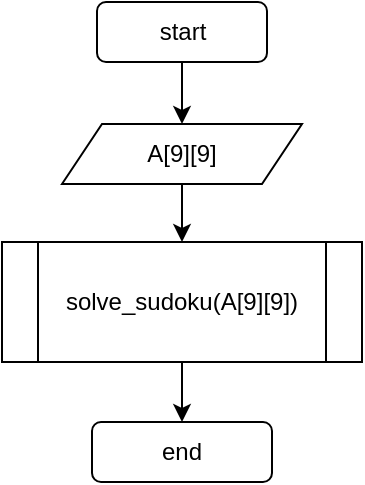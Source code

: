 <mxfile compressed="false" version="14.2.9" type="device" pages="4">
  <diagram id="xPTTwJY-9kgdS2KoSDHA" name="Page-2">
    <mxGraphModel dx="1278" dy="540" grid="1" gridSize="10" guides="1" tooltips="1" connect="1" arrows="1" fold="1" page="1" pageScale="1" pageWidth="850" pageHeight="1100" math="0" shadow="0">
      <root>
        <mxCell id="mtWBOeLEVj0iAqCAxQeC-0" />
        <mxCell id="mtWBOeLEVj0iAqCAxQeC-1" parent="mtWBOeLEVj0iAqCAxQeC-0" />
        <mxCell id="cTsdZOpJIquQecpwfRZQ-3" style="edgeStyle=orthogonalEdgeStyle;rounded=0;orthogonalLoop=1;jettySize=auto;html=1;exitX=0.5;exitY=1;exitDx=0;exitDy=0;entryX=0.5;entryY=0;entryDx=0;entryDy=0;" parent="mtWBOeLEVj0iAqCAxQeC-1" source="cTsdZOpJIquQecpwfRZQ-0" target="cTsdZOpJIquQecpwfRZQ-1" edge="1">
          <mxGeometry relative="1" as="geometry" />
        </mxCell>
        <mxCell id="cTsdZOpJIquQecpwfRZQ-0" value="A[9][9]" style="shape=parallelogram;perimeter=parallelogramPerimeter;whiteSpace=wrap;html=1;fixedSize=1;" parent="mtWBOeLEVj0iAqCAxQeC-1" vertex="1">
          <mxGeometry x="70" y="111" width="120" height="30" as="geometry" />
        </mxCell>
        <mxCell id="uV8x5kSc8ASFRHZWUySR-2" style="edgeStyle=orthogonalEdgeStyle;rounded=0;orthogonalLoop=1;jettySize=auto;html=1;entryX=0.5;entryY=0;entryDx=0;entryDy=0;" edge="1" parent="mtWBOeLEVj0iAqCAxQeC-1" source="cTsdZOpJIquQecpwfRZQ-1" target="HiLUSybfmwto4ce4Hpbg-0">
          <mxGeometry relative="1" as="geometry" />
        </mxCell>
        <mxCell id="cTsdZOpJIquQecpwfRZQ-1" value="solve_sudoku(A[9][9])" style="shape=process;whiteSpace=wrap;html=1;backgroundOutline=1;" parent="mtWBOeLEVj0iAqCAxQeC-1" vertex="1">
          <mxGeometry x="40" y="170" width="180" height="60" as="geometry" />
        </mxCell>
        <mxCell id="HiLUSybfmwto4ce4Hpbg-0" value="end" style="rounded=1;whiteSpace=wrap;html=1;" vertex="1" parent="mtWBOeLEVj0iAqCAxQeC-1">
          <mxGeometry x="85" y="260" width="90" height="30" as="geometry" />
        </mxCell>
        <mxCell id="uV8x5kSc8ASFRHZWUySR-1" style="edgeStyle=orthogonalEdgeStyle;rounded=0;orthogonalLoop=1;jettySize=auto;html=1;entryX=0.5;entryY=0;entryDx=0;entryDy=0;" edge="1" parent="mtWBOeLEVj0iAqCAxQeC-1" source="uV8x5kSc8ASFRHZWUySR-0" target="cTsdZOpJIquQecpwfRZQ-0">
          <mxGeometry relative="1" as="geometry" />
        </mxCell>
        <mxCell id="uV8x5kSc8ASFRHZWUySR-0" value="start" style="rounded=1;whiteSpace=wrap;html=1;" vertex="1" parent="mtWBOeLEVj0iAqCAxQeC-1">
          <mxGeometry x="87.5" y="50" width="85" height="30" as="geometry" />
        </mxCell>
      </root>
    </mxGraphModel>
  </diagram>
  <diagram id="C5RBs43oDa-KdzZeNtuy" name="find_empty">
    <mxGraphModel dx="1065" dy="450" grid="1" gridSize="10" guides="1" tooltips="1" connect="1" arrows="1" fold="1" page="1" pageScale="1" pageWidth="827" pageHeight="1169" math="0" shadow="0">
      <root>
        <mxCell id="WIyWlLk6GJQsqaUBKTNV-0" />
        <mxCell id="WIyWlLk6GJQsqaUBKTNV-1" parent="WIyWlLk6GJQsqaUBKTNV-0" />
        <mxCell id="PkuuQ_kqzpsPIKTb1VUj-19" style="edgeStyle=orthogonalEdgeStyle;rounded=0;orthogonalLoop=1;jettySize=auto;html=1;entryX=0.5;entryY=0;entryDx=0;entryDy=0;" parent="WIyWlLk6GJQsqaUBKTNV-1" target="PkuuQ_kqzpsPIKTb1VUj-1" edge="1">
          <mxGeometry relative="1" as="geometry">
            <mxPoint x="230" y="130" as="sourcePoint" />
          </mxGeometry>
        </mxCell>
        <mxCell id="PkuuQ_kqzpsPIKTb1VUj-11" style="edgeStyle=orthogonalEdgeStyle;rounded=0;orthogonalLoop=1;jettySize=auto;html=1;exitX=0.5;exitY=1;exitDx=0;exitDy=0;entryX=0.5;entryY=0;entryDx=0;entryDy=0;" parent="WIyWlLk6GJQsqaUBKTNV-1" source="PkuuQ_kqzpsPIKTb1VUj-1" target="PkuuQ_kqzpsPIKTb1VUj-2" edge="1">
          <mxGeometry relative="1" as="geometry" />
        </mxCell>
        <mxCell id="PkuuQ_kqzpsPIKTb1VUj-1" value="&amp;nbsp;r = 0" style="rounded=0;whiteSpace=wrap;html=1;" parent="WIyWlLk6GJQsqaUBKTNV-1" vertex="1">
          <mxGeometry x="210" y="180" width="40" height="30" as="geometry" />
        </mxCell>
        <mxCell id="Q5cPI0dKRrYSrJ7UKJlP-1" style="edgeStyle=orthogonalEdgeStyle;rounded=0;orthogonalLoop=1;jettySize=auto;html=1;entryX=0.5;entryY=0;entryDx=0;entryDy=0;" edge="1" parent="WIyWlLk6GJQsqaUBKTNV-1" source="PkuuQ_kqzpsPIKTb1VUj-2" target="Q5cPI0dKRrYSrJ7UKJlP-0">
          <mxGeometry relative="1" as="geometry" />
        </mxCell>
        <mxCell id="Q5cPI0dKRrYSrJ7UKJlP-6" style="edgeStyle=orthogonalEdgeStyle;rounded=0;orthogonalLoop=1;jettySize=auto;html=1;entryX=0;entryY=0.5;entryDx=0;entryDy=0;" edge="1" parent="WIyWlLk6GJQsqaUBKTNV-1" source="PkuuQ_kqzpsPIKTb1VUj-2" target="Q5cPI0dKRrYSrJ7UKJlP-5">
          <mxGeometry relative="1" as="geometry" />
        </mxCell>
        <mxCell id="PkuuQ_kqzpsPIKTb1VUj-2" value="r &amp;lt; 9" style="rhombus;whiteSpace=wrap;html=1;" parent="WIyWlLk6GJQsqaUBKTNV-1" vertex="1">
          <mxGeometry x="180" y="240" width="100" height="40" as="geometry" />
        </mxCell>
        <mxCell id="PkuuQ_kqzpsPIKTb1VUj-6" style="edgeStyle=orthogonalEdgeStyle;rounded=0;orthogonalLoop=1;jettySize=auto;html=1;exitX=0.5;exitY=1;exitDx=0;exitDy=0;entryX=0.5;entryY=0;entryDx=0;entryDy=0;" parent="WIyWlLk6GJQsqaUBKTNV-1" source="PkuuQ_kqzpsPIKTb1VUj-3" target="PkuuQ_kqzpsPIKTb1VUj-4" edge="1">
          <mxGeometry relative="1" as="geometry" />
        </mxCell>
        <mxCell id="PkuuQ_kqzpsPIKTb1VUj-17" style="edgeStyle=orthogonalEdgeStyle;rounded=0;orthogonalLoop=1;jettySize=auto;html=1;exitX=0;exitY=0.5;exitDx=0;exitDy=0;entryX=0.5;entryY=1;entryDx=0;entryDy=0;" parent="WIyWlLk6GJQsqaUBKTNV-1" source="PkuuQ_kqzpsPIKTb1VUj-3" target="PkuuQ_kqzpsPIKTb1VUj-8" edge="1">
          <mxGeometry relative="1" as="geometry" />
        </mxCell>
        <mxCell id="PkuuQ_kqzpsPIKTb1VUj-3" value="c &amp;lt; 9" style="rhombus;whiteSpace=wrap;html=1;" parent="WIyWlLk6GJQsqaUBKTNV-1" vertex="1">
          <mxGeometry x="180" y="365" width="100" height="40" as="geometry" />
        </mxCell>
        <mxCell id="PkuuQ_kqzpsPIKTb1VUj-14" style="edgeStyle=orthogonalEdgeStyle;rounded=0;orthogonalLoop=1;jettySize=auto;html=1;exitX=0.5;exitY=1;exitDx=0;exitDy=0;entryX=0.5;entryY=0;entryDx=0;entryDy=0;" parent="WIyWlLk6GJQsqaUBKTNV-1" source="PkuuQ_kqzpsPIKTb1VUj-4" target="PkuuQ_kqzpsPIKTb1VUj-30" edge="1">
          <mxGeometry relative="1" as="geometry">
            <mxPoint x="230" y="480" as="targetPoint" />
          </mxGeometry>
        </mxCell>
        <mxCell id="PkuuQ_kqzpsPIKTb1VUj-21" style="edgeStyle=orthogonalEdgeStyle;rounded=0;orthogonalLoop=1;jettySize=auto;html=1;exitX=1;exitY=0.5;exitDx=0;exitDy=0;" parent="WIyWlLk6GJQsqaUBKTNV-1" source="PkuuQ_kqzpsPIKTb1VUj-4" target="PkuuQ_kqzpsPIKTb1VUj-7" edge="1">
          <mxGeometry relative="1" as="geometry" />
        </mxCell>
        <mxCell id="PkuuQ_kqzpsPIKTb1VUj-4" value="puzzle[r][c] == 0" style="rhombus;whiteSpace=wrap;html=1;" parent="WIyWlLk6GJQsqaUBKTNV-1" vertex="1">
          <mxGeometry x="170" y="430" width="120" height="60" as="geometry" />
        </mxCell>
        <mxCell id="Q5cPI0dKRrYSrJ7UKJlP-4" style="edgeStyle=orthogonalEdgeStyle;rounded=0;orthogonalLoop=1;jettySize=auto;html=1;" edge="1" parent="WIyWlLk6GJQsqaUBKTNV-1" source="PkuuQ_kqzpsPIKTb1VUj-7">
          <mxGeometry relative="1" as="geometry">
            <mxPoint x="230" y="350" as="targetPoint" />
            <Array as="points">
              <mxPoint x="330" y="350" />
            </Array>
          </mxGeometry>
        </mxCell>
        <mxCell id="PkuuQ_kqzpsPIKTb1VUj-7" value="c += 1" style="rounded=0;whiteSpace=wrap;html=1;" parent="WIyWlLk6GJQsqaUBKTNV-1" vertex="1">
          <mxGeometry x="300" y="370" width="60" height="30" as="geometry" />
        </mxCell>
        <mxCell id="PkuuQ_kqzpsPIKTb1VUj-18" style="edgeStyle=orthogonalEdgeStyle;rounded=0;orthogonalLoop=1;jettySize=auto;html=1;exitX=0.5;exitY=0;exitDx=0;exitDy=0;" parent="WIyWlLk6GJQsqaUBKTNV-1" source="PkuuQ_kqzpsPIKTb1VUj-8" edge="1">
          <mxGeometry relative="1" as="geometry">
            <mxPoint x="225" y="220" as="targetPoint" />
            <Array as="points">
              <mxPoint x="143" y="220" />
            </Array>
          </mxGeometry>
        </mxCell>
        <mxCell id="PkuuQ_kqzpsPIKTb1VUj-8" value="r += 1" style="rounded=0;whiteSpace=wrap;html=1;" parent="WIyWlLk6GJQsqaUBKTNV-1" vertex="1">
          <mxGeometry x="115" y="265" width="55" height="30" as="geometry" />
        </mxCell>
        <mxCell id="PkuuQ_kqzpsPIKTb1VUj-24" value="False" style="text;html=1;strokeColor=none;fillColor=none;align=center;verticalAlign=middle;whiteSpace=wrap;rounded=0;" parent="WIyWlLk6GJQsqaUBKTNV-1" vertex="1">
          <mxGeometry x="285" y="400" width="40" height="20" as="geometry" />
        </mxCell>
        <mxCell id="PkuuQ_kqzpsPIKTb1VUj-25" value="True" style="text;html=1;strokeColor=none;fillColor=none;align=center;verticalAlign=middle;whiteSpace=wrap;rounded=0;" parent="WIyWlLk6GJQsqaUBKTNV-1" vertex="1">
          <mxGeometry x="185" y="400" width="40" height="30" as="geometry" />
        </mxCell>
        <mxCell id="PkuuQ_kqzpsPIKTb1VUj-26" value="True" style="text;html=1;strokeColor=none;fillColor=none;align=center;verticalAlign=middle;whiteSpace=wrap;rounded=0;" parent="WIyWlLk6GJQsqaUBKTNV-1" vertex="1">
          <mxGeometry x="225" y="274" width="40" height="30" as="geometry" />
        </mxCell>
        <mxCell id="PkuuQ_kqzpsPIKTb1VUj-27" value="True" style="text;html=1;strokeColor=none;fillColor=none;align=center;verticalAlign=middle;whiteSpace=wrap;rounded=0;" parent="WIyWlLk6GJQsqaUBKTNV-1" vertex="1">
          <mxGeometry x="180" y="480" width="40" height="30" as="geometry" />
        </mxCell>
        <mxCell id="PkuuQ_kqzpsPIKTb1VUj-28" value="False" style="text;html=1;strokeColor=none;fillColor=none;align=center;verticalAlign=middle;whiteSpace=wrap;rounded=0;" parent="WIyWlLk6GJQsqaUBKTNV-1" vertex="1">
          <mxGeometry x="145" y="310" width="40" height="30" as="geometry" />
        </mxCell>
        <mxCell id="PkuuQ_kqzpsPIKTb1VUj-30" value="return r, c" style="rounded=1;whiteSpace=wrap;html=1;" parent="WIyWlLk6GJQsqaUBKTNV-1" vertex="1">
          <mxGeometry x="175" y="520" width="110" height="30" as="geometry" />
        </mxCell>
        <mxCell id="PkuuQ_kqzpsPIKTb1VUj-33" value="False" style="text;html=1;strokeColor=none;fillColor=none;align=center;verticalAlign=middle;whiteSpace=wrap;rounded=0;" parent="WIyWlLk6GJQsqaUBKTNV-1" vertex="1">
          <mxGeometry x="280" y="230" width="40" height="20" as="geometry" />
        </mxCell>
        <mxCell id="ZlqnnQYWPOmZchDFJd4P-0" value="find_empty(puzzle)" style="rounded=1;whiteSpace=wrap;html=1;" vertex="1" parent="WIyWlLk6GJQsqaUBKTNV-1">
          <mxGeometry x="170" y="130" width="120" height="30" as="geometry" />
        </mxCell>
        <mxCell id="Q5cPI0dKRrYSrJ7UKJlP-2" style="edgeStyle=orthogonalEdgeStyle;rounded=0;orthogonalLoop=1;jettySize=auto;html=1;entryX=0.5;entryY=0;entryDx=0;entryDy=0;" edge="1" parent="WIyWlLk6GJQsqaUBKTNV-1" source="Q5cPI0dKRrYSrJ7UKJlP-0" target="PkuuQ_kqzpsPIKTb1VUj-3">
          <mxGeometry relative="1" as="geometry" />
        </mxCell>
        <mxCell id="Q5cPI0dKRrYSrJ7UKJlP-0" value="&amp;nbsp;c = 0" style="rounded=0;whiteSpace=wrap;html=1;" vertex="1" parent="WIyWlLk6GJQsqaUBKTNV-1">
          <mxGeometry x="210" y="304" width="40" height="30" as="geometry" />
        </mxCell>
        <mxCell id="Q5cPI0dKRrYSrJ7UKJlP-7" style="edgeStyle=orthogonalEdgeStyle;rounded=0;orthogonalLoop=1;jettySize=auto;html=1;entryX=1;entryY=0.5;entryDx=0;entryDy=0;" edge="1" parent="WIyWlLk6GJQsqaUBKTNV-1" source="Q5cPI0dKRrYSrJ7UKJlP-5" target="PkuuQ_kqzpsPIKTb1VUj-30">
          <mxGeometry relative="1" as="geometry">
            <Array as="points">
              <mxPoint x="380" y="535" />
            </Array>
          </mxGeometry>
        </mxCell>
        <mxCell id="Q5cPI0dKRrYSrJ7UKJlP-5" value="r = None&lt;br&gt;&amp;nbsp;c = None" style="rounded=0;whiteSpace=wrap;html=1;" vertex="1" parent="WIyWlLk6GJQsqaUBKTNV-1">
          <mxGeometry x="354" y="240" width="60" height="40" as="geometry" />
        </mxCell>
      </root>
    </mxGraphModel>
  </diagram>
  <diagram id="Gz4IY5wPiz7JjckrLoTn" name="is_valid">
    <mxGraphModel dx="1278" dy="540" grid="1" gridSize="10" guides="1" tooltips="1" connect="1" arrows="1" fold="1" page="1" pageScale="1" pageWidth="850" pageHeight="1100" math="0" shadow="0">
      <root>
        <mxCell id="qzIuOvZ-8KMCtrFPUV70-0" />
        <mxCell id="qzIuOvZ-8KMCtrFPUV70-1" parent="qzIuOvZ-8KMCtrFPUV70-0" />
        <mxCell id="0aFsL2Dd2XirSNBW9ziv-0" style="edgeStyle=orthogonalEdgeStyle;rounded=0;orthogonalLoop=1;jettySize=auto;html=1;exitX=0.5;exitY=1;exitDx=0;exitDy=0;entryX=0.5;entryY=0;entryDx=0;entryDy=0;" edge="1" parent="qzIuOvZ-8KMCtrFPUV70-1" target="qzIuOvZ-8KMCtrFPUV70-3">
          <mxGeometry relative="1" as="geometry">
            <mxPoint x="261" y="160" as="sourcePoint" />
          </mxGeometry>
        </mxCell>
        <mxCell id="qzIuOvZ-8KMCtrFPUV70-5" style="edgeStyle=orthogonalEdgeStyle;rounded=0;orthogonalLoop=1;jettySize=auto;html=1;" edge="1" parent="qzIuOvZ-8KMCtrFPUV70-1" source="qzIuOvZ-8KMCtrFPUV70-3">
          <mxGeometry relative="1" as="geometry">
            <mxPoint x="261" y="260" as="targetPoint" />
          </mxGeometry>
        </mxCell>
        <mxCell id="qzIuOvZ-8KMCtrFPUV70-3" value="row_val = puzzle[row][:]" style="rounded=0;whiteSpace=wrap;html=1;" vertex="1" parent="qzIuOvZ-8KMCtrFPUV70-1">
          <mxGeometry x="186" y="190" width="150" height="40" as="geometry" />
        </mxCell>
        <mxCell id="qzIuOvZ-8KMCtrFPUV70-7" style="edgeStyle=orthogonalEdgeStyle;rounded=0;orthogonalLoop=1;jettySize=auto;html=1;exitX=0.5;exitY=1;exitDx=0;exitDy=0;entryX=0.5;entryY=0;entryDx=0;entryDy=0;" edge="1" parent="qzIuOvZ-8KMCtrFPUV70-1" source="qzIuOvZ-8KMCtrFPUV70-4" target="qzIuOvZ-8KMCtrFPUV70-6">
          <mxGeometry relative="1" as="geometry" />
        </mxCell>
        <mxCell id="0aFsL2Dd2XirSNBW9ziv-46" style="edgeStyle=orthogonalEdgeStyle;rounded=0;orthogonalLoop=1;jettySize=auto;html=1;entryX=0;entryY=0.5;entryDx=0;entryDy=0;" edge="1" parent="qzIuOvZ-8KMCtrFPUV70-1" source="qzIuOvZ-8KMCtrFPUV70-4">
          <mxGeometry relative="1" as="geometry">
            <mxPoint x="211" y="535" as="targetPoint" />
            <Array as="points">
              <mxPoint x="151" y="290" />
              <mxPoint x="151" y="535" />
            </Array>
          </mxGeometry>
        </mxCell>
        <mxCell id="qzIuOvZ-8KMCtrFPUV70-4" value="guess is in row_val" style="rhombus;whiteSpace=wrap;html=1;" vertex="1" parent="qzIuOvZ-8KMCtrFPUV70-1">
          <mxGeometry x="196" y="260" width="130" height="60" as="geometry" />
        </mxCell>
        <mxCell id="qzIuOvZ-8KMCtrFPUV70-9" style="edgeStyle=orthogonalEdgeStyle;rounded=0;orthogonalLoop=1;jettySize=auto;html=1;exitX=0.5;exitY=1;exitDx=0;exitDy=0;entryX=0.5;entryY=0;entryDx=0;entryDy=0;" edge="1" parent="qzIuOvZ-8KMCtrFPUV70-1" source="qzIuOvZ-8KMCtrFPUV70-6" target="qzIuOvZ-8KMCtrFPUV70-8">
          <mxGeometry relative="1" as="geometry" />
        </mxCell>
        <mxCell id="qzIuOvZ-8KMCtrFPUV70-6" value="col_val = puzzle[:][col]" style="rounded=0;whiteSpace=wrap;html=1;" vertex="1" parent="qzIuOvZ-8KMCtrFPUV70-1">
          <mxGeometry x="186" y="350" width="150" height="40" as="geometry" />
        </mxCell>
        <mxCell id="0aFsL2Dd2XirSNBW9ziv-43" style="edgeStyle=orthogonalEdgeStyle;rounded=0;orthogonalLoop=1;jettySize=auto;html=1;exitX=1;exitY=0.5;exitDx=0;exitDy=0;" edge="1" parent="qzIuOvZ-8KMCtrFPUV70-1" source="qzIuOvZ-8KMCtrFPUV70-8" target="0aFsL2Dd2XirSNBW9ziv-7">
          <mxGeometry relative="1" as="geometry" />
        </mxCell>
        <mxCell id="0aFsL2Dd2XirSNBW9ziv-45" style="edgeStyle=orthogonalEdgeStyle;rounded=0;orthogonalLoop=1;jettySize=auto;html=1;entryX=0.5;entryY=0;entryDx=0;entryDy=0;" edge="1" parent="qzIuOvZ-8KMCtrFPUV70-1" source="qzIuOvZ-8KMCtrFPUV70-8">
          <mxGeometry relative="1" as="geometry">
            <mxPoint x="261" y="520" as="targetPoint" />
          </mxGeometry>
        </mxCell>
        <mxCell id="qzIuOvZ-8KMCtrFPUV70-8" value="guess is in col_val" style="rhombus;whiteSpace=wrap;html=1;" vertex="1" parent="qzIuOvZ-8KMCtrFPUV70-1">
          <mxGeometry x="191" y="420" width="140" height="60" as="geometry" />
        </mxCell>
        <mxCell id="0aFsL2Dd2XirSNBW9ziv-42" style="edgeStyle=orthogonalEdgeStyle;rounded=0;orthogonalLoop=1;jettySize=auto;html=1;entryX=0.5;entryY=0;entryDx=0;entryDy=0;" edge="1" parent="qzIuOvZ-8KMCtrFPUV70-1" source="qzIuOvZ-8KMCtrFPUV70-10" target="0aFsL2Dd2XirSNBW9ziv-13">
          <mxGeometry relative="1" as="geometry" />
        </mxCell>
        <mxCell id="qzIuOvZ-8KMCtrFPUV70-10" value="i = (row//3)*3" style="rounded=0;whiteSpace=wrap;html=1;" vertex="1" parent="qzIuOvZ-8KMCtrFPUV70-1">
          <mxGeometry x="640" y="170" width="80" height="30" as="geometry" />
        </mxCell>
        <mxCell id="0aFsL2Dd2XirSNBW9ziv-7" value="1" style="ellipse;whiteSpace=wrap;html=1;aspect=fixed;" vertex="1" parent="qzIuOvZ-8KMCtrFPUV70-1">
          <mxGeometry x="381" y="435" width="30" height="30" as="geometry" />
        </mxCell>
        <mxCell id="0aFsL2Dd2XirSNBW9ziv-40" value="" style="edgeStyle=orthogonalEdgeStyle;rounded=0;orthogonalLoop=1;jettySize=auto;html=1;" edge="1" parent="qzIuOvZ-8KMCtrFPUV70-1" source="0aFsL2Dd2XirSNBW9ziv-10" target="qzIuOvZ-8KMCtrFPUV70-10">
          <mxGeometry relative="1" as="geometry" />
        </mxCell>
        <mxCell id="0aFsL2Dd2XirSNBW9ziv-10" value="1" style="ellipse;whiteSpace=wrap;html=1;aspect=fixed;" vertex="1" parent="qzIuOvZ-8KMCtrFPUV70-1">
          <mxGeometry x="665" y="120" width="30" height="30" as="geometry" />
        </mxCell>
        <mxCell id="jl0MTfO3TpjVsvyq08DH-3" style="edgeStyle=orthogonalEdgeStyle;rounded=0;orthogonalLoop=1;jettySize=auto;html=1;entryX=1;entryY=0.5;entryDx=0;entryDy=0;" edge="1" parent="qzIuOvZ-8KMCtrFPUV70-1" source="0aFsL2Dd2XirSNBW9ziv-13" target="0aFsL2Dd2XirSNBW9ziv-57">
          <mxGeometry relative="1" as="geometry" />
        </mxCell>
        <mxCell id="jl0MTfO3TpjVsvyq08DH-5" style="edgeStyle=orthogonalEdgeStyle;rounded=0;orthogonalLoop=1;jettySize=auto;html=1;entryX=0.5;entryY=0;entryDx=0;entryDy=0;" edge="1" parent="qzIuOvZ-8KMCtrFPUV70-1" source="0aFsL2Dd2XirSNBW9ziv-13" target="jl0MTfO3TpjVsvyq08DH-4">
          <mxGeometry relative="1" as="geometry" />
        </mxCell>
        <mxCell id="0aFsL2Dd2XirSNBW9ziv-13" value="i &amp;lt; 3" style="rhombus;whiteSpace=wrap;html=1;" vertex="1" parent="qzIuOvZ-8KMCtrFPUV70-1">
          <mxGeometry x="640" y="240" width="80" height="40" as="geometry" />
        </mxCell>
        <mxCell id="0aFsL2Dd2XirSNBW9ziv-17" style="edgeStyle=orthogonalEdgeStyle;rounded=0;orthogonalLoop=1;jettySize=auto;html=1;entryX=0.5;entryY=0;entryDx=0;entryDy=0;" edge="1" parent="qzIuOvZ-8KMCtrFPUV70-1" source="0aFsL2Dd2XirSNBW9ziv-14" target="0aFsL2Dd2XirSNBW9ziv-15">
          <mxGeometry relative="1" as="geometry" />
        </mxCell>
        <mxCell id="0aFsL2Dd2XirSNBW9ziv-25" style="edgeStyle=orthogonalEdgeStyle;rounded=0;orthogonalLoop=1;jettySize=auto;html=1;exitX=1;exitY=0.5;exitDx=0;exitDy=0;entryX=0.5;entryY=1;entryDx=0;entryDy=0;" edge="1" parent="qzIuOvZ-8KMCtrFPUV70-1" source="0aFsL2Dd2XirSNBW9ziv-14" target="0aFsL2Dd2XirSNBW9ziv-24">
          <mxGeometry relative="1" as="geometry" />
        </mxCell>
        <mxCell id="0aFsL2Dd2XirSNBW9ziv-14" value="j &amp;lt; 3" style="rhombus;whiteSpace=wrap;html=1;" vertex="1" parent="qzIuOvZ-8KMCtrFPUV70-1">
          <mxGeometry x="640" y="380" width="80" height="40" as="geometry" />
        </mxCell>
        <mxCell id="0aFsL2Dd2XirSNBW9ziv-22" style="edgeStyle=orthogonalEdgeStyle;rounded=0;orthogonalLoop=1;jettySize=auto;html=1;exitX=0;exitY=0.5;exitDx=0;exitDy=0;entryX=0.5;entryY=1;entryDx=0;entryDy=0;" edge="1" parent="qzIuOvZ-8KMCtrFPUV70-1" source="0aFsL2Dd2XirSNBW9ziv-15" target="0aFsL2Dd2XirSNBW9ziv-21">
          <mxGeometry relative="1" as="geometry" />
        </mxCell>
        <mxCell id="0aFsL2Dd2XirSNBW9ziv-50" style="edgeStyle=orthogonalEdgeStyle;rounded=0;orthogonalLoop=1;jettySize=auto;html=1;entryX=0.5;entryY=0;entryDx=0;entryDy=0;" edge="1" parent="qzIuOvZ-8KMCtrFPUV70-1" source="0aFsL2Dd2XirSNBW9ziv-15" target="0aFsL2Dd2XirSNBW9ziv-32">
          <mxGeometry relative="1" as="geometry" />
        </mxCell>
        <mxCell id="0aFsL2Dd2XirSNBW9ziv-15" value="guess ==&amp;nbsp;&lt;br&gt;puzzle[i][j]" style="rhombus;whiteSpace=wrap;html=1;" vertex="1" parent="qzIuOvZ-8KMCtrFPUV70-1">
          <mxGeometry x="615" y="455" width="130" height="65" as="geometry" />
        </mxCell>
        <mxCell id="0aFsL2Dd2XirSNBW9ziv-23" style="edgeStyle=orthogonalEdgeStyle;rounded=0;orthogonalLoop=1;jettySize=auto;html=1;exitX=0.5;exitY=0;exitDx=0;exitDy=0;" edge="1" parent="qzIuOvZ-8KMCtrFPUV70-1" source="0aFsL2Dd2XirSNBW9ziv-21">
          <mxGeometry relative="1" as="geometry">
            <mxPoint x="681" y="360" as="targetPoint" />
            <Array as="points">
              <mxPoint x="579" y="360" />
              <mxPoint x="681" y="360" />
            </Array>
          </mxGeometry>
        </mxCell>
        <mxCell id="0aFsL2Dd2XirSNBW9ziv-21" value="j += 1" style="rounded=0;whiteSpace=wrap;html=1;" vertex="1" parent="qzIuOvZ-8KMCtrFPUV70-1">
          <mxGeometry x="556" y="380" width="45" height="30" as="geometry" />
        </mxCell>
        <mxCell id="0aFsL2Dd2XirSNBW9ziv-27" style="edgeStyle=orthogonalEdgeStyle;rounded=0;orthogonalLoop=1;jettySize=auto;html=1;" edge="1" parent="qzIuOvZ-8KMCtrFPUV70-1" source="0aFsL2Dd2XirSNBW9ziv-24">
          <mxGeometry relative="1" as="geometry">
            <mxPoint x="681" y="220" as="targetPoint" />
            <Array as="points">
              <mxPoint x="773" y="220" />
              <mxPoint x="681" y="220" />
            </Array>
          </mxGeometry>
        </mxCell>
        <mxCell id="0aFsL2Dd2XirSNBW9ziv-24" value="i += 1" style="rounded=0;whiteSpace=wrap;html=1;" vertex="1" parent="qzIuOvZ-8KMCtrFPUV70-1">
          <mxGeometry x="751" y="315" width="45" height="20" as="geometry" />
        </mxCell>
        <mxCell id="0aFsL2Dd2XirSNBW9ziv-32" value="2" style="ellipse;whiteSpace=wrap;html=1;aspect=fixed;" vertex="1" parent="qzIuOvZ-8KMCtrFPUV70-1">
          <mxGeometry x="665" y="570" width="30" height="30" as="geometry" />
        </mxCell>
        <mxCell id="0aFsL2Dd2XirSNBW9ziv-34" value="False" style="text;html=1;strokeColor=none;fillColor=none;align=center;verticalAlign=middle;whiteSpace=wrap;rounded=0;" vertex="1" parent="qzIuOvZ-8KMCtrFPUV70-1">
          <mxGeometry x="610" y="240" width="40" height="20" as="geometry" />
        </mxCell>
        <mxCell id="0aFsL2Dd2XirSNBW9ziv-35" value="False" style="text;html=1;strokeColor=none;fillColor=none;align=center;verticalAlign=middle;whiteSpace=wrap;rounded=0;" vertex="1" parent="qzIuOvZ-8KMCtrFPUV70-1">
          <mxGeometry x="721" y="380" width="40" height="20" as="geometry" />
        </mxCell>
        <mxCell id="0aFsL2Dd2XirSNBW9ziv-36" value="False" style="text;html=1;strokeColor=none;fillColor=none;align=center;verticalAlign=middle;whiteSpace=wrap;rounded=0;" vertex="1" parent="qzIuOvZ-8KMCtrFPUV70-1">
          <mxGeometry x="581" y="462" width="40" height="20" as="geometry" />
        </mxCell>
        <mxCell id="0aFsL2Dd2XirSNBW9ziv-37" value="True" style="text;html=1;strokeColor=none;fillColor=none;align=center;verticalAlign=middle;whiteSpace=wrap;rounded=0;" vertex="1" parent="qzIuOvZ-8KMCtrFPUV70-1">
          <mxGeometry x="681" y="530" width="40" height="20" as="geometry" />
        </mxCell>
        <mxCell id="0aFsL2Dd2XirSNBW9ziv-38" value="True" style="text;html=1;strokeColor=none;fillColor=none;align=center;verticalAlign=middle;whiteSpace=wrap;rounded=0;" vertex="1" parent="qzIuOvZ-8KMCtrFPUV70-1">
          <mxGeometry x="641" y="420" width="40" height="20" as="geometry" />
        </mxCell>
        <mxCell id="0aFsL2Dd2XirSNBW9ziv-39" value="True" style="text;html=1;strokeColor=none;fillColor=none;align=center;verticalAlign=middle;whiteSpace=wrap;rounded=0;" vertex="1" parent="qzIuOvZ-8KMCtrFPUV70-1">
          <mxGeometry x="681" y="280" width="40" height="20" as="geometry" />
        </mxCell>
        <mxCell id="0aFsL2Dd2XirSNBW9ziv-53" style="edgeStyle=orthogonalEdgeStyle;rounded=0;orthogonalLoop=1;jettySize=auto;html=1;entryX=1;entryY=0.5;entryDx=0;entryDy=0;" edge="1" parent="qzIuOvZ-8KMCtrFPUV70-1" source="0aFsL2Dd2XirSNBW9ziv-51">
          <mxGeometry relative="1" as="geometry">
            <mxPoint x="311" y="535" as="targetPoint" />
          </mxGeometry>
        </mxCell>
        <mxCell id="0aFsL2Dd2XirSNBW9ziv-51" value="2" style="ellipse;whiteSpace=wrap;html=1;aspect=fixed;" vertex="1" parent="qzIuOvZ-8KMCtrFPUV70-1">
          <mxGeometry x="381" y="520" width="30" height="30" as="geometry" />
        </mxCell>
        <mxCell id="0aFsL2Dd2XirSNBW9ziv-56" value="is_valid(puzzle, guess, row, col)" style="rounded=1;whiteSpace=wrap;html=1;" vertex="1" parent="qzIuOvZ-8KMCtrFPUV70-1">
          <mxGeometry x="201" y="120" width="120" height="40" as="geometry" />
        </mxCell>
        <mxCell id="0aFsL2Dd2XirSNBW9ziv-57" value="return True" style="rounded=1;whiteSpace=wrap;html=1;" vertex="1" parent="qzIuOvZ-8KMCtrFPUV70-1">
          <mxGeometry x="501" y="245" width="80" height="30" as="geometry" />
        </mxCell>
        <mxCell id="0aFsL2Dd2XirSNBW9ziv-58" value="return False" style="rounded=1;whiteSpace=wrap;html=1;" vertex="1" parent="qzIuOvZ-8KMCtrFPUV70-1">
          <mxGeometry x="211" y="520" width="100" height="30" as="geometry" />
        </mxCell>
        <mxCell id="0aFsL2Dd2XirSNBW9ziv-59" value="True" style="text;html=1;strokeColor=none;fillColor=none;align=center;verticalAlign=middle;whiteSpace=wrap;rounded=0;" vertex="1" parent="qzIuOvZ-8KMCtrFPUV70-1">
          <mxGeometry x="261" y="482" width="40" height="30" as="geometry" />
        </mxCell>
        <mxCell id="0aFsL2Dd2XirSNBW9ziv-60" value="True" style="text;html=1;strokeColor=none;fillColor=none;align=center;verticalAlign=middle;whiteSpace=wrap;rounded=0;" vertex="1" parent="qzIuOvZ-8KMCtrFPUV70-1">
          <mxGeometry x="156" y="265" width="40" height="30" as="geometry" />
        </mxCell>
        <mxCell id="0aFsL2Dd2XirSNBW9ziv-61" value="False" style="text;html=1;strokeColor=none;fillColor=none;align=center;verticalAlign=middle;whiteSpace=wrap;rounded=0;" vertex="1" parent="qzIuOvZ-8KMCtrFPUV70-1">
          <mxGeometry x="261" y="315" width="40" height="30" as="geometry" />
        </mxCell>
        <mxCell id="0aFsL2Dd2XirSNBW9ziv-62" value="False" style="text;html=1;strokeColor=none;fillColor=none;align=center;verticalAlign=middle;whiteSpace=wrap;rounded=0;" vertex="1" parent="qzIuOvZ-8KMCtrFPUV70-1">
          <mxGeometry x="336" y="420" width="40" height="30" as="geometry" />
        </mxCell>
        <mxCell id="jl0MTfO3TpjVsvyq08DH-7" style="edgeStyle=orthogonalEdgeStyle;rounded=0;orthogonalLoop=1;jettySize=auto;html=1;entryX=0.5;entryY=0;entryDx=0;entryDy=0;" edge="1" parent="qzIuOvZ-8KMCtrFPUV70-1" source="jl0MTfO3TpjVsvyq08DH-4" target="0aFsL2Dd2XirSNBW9ziv-14">
          <mxGeometry relative="1" as="geometry" />
        </mxCell>
        <mxCell id="jl0MTfO3TpjVsvyq08DH-4" value="j = (col//3)*3" style="rounded=0;whiteSpace=wrap;html=1;" vertex="1" parent="qzIuOvZ-8KMCtrFPUV70-1">
          <mxGeometry x="640" y="310" width="80" height="30" as="geometry" />
        </mxCell>
      </root>
    </mxGraphModel>
  </diagram>
  <diagram id="mO7lZmHKqv0eM_bxJsOo" name="Page-4">
    <mxGraphModel dx="1826" dy="771" grid="1" gridSize="10" guides="1" tooltips="1" connect="1" arrows="1" fold="1" page="1" pageScale="1" pageWidth="850" pageHeight="1100" math="0" shadow="0">
      <root>
        <mxCell id="j5hidXt8QVkjiFWgBTCr-0" />
        <mxCell id="j5hidXt8QVkjiFWgBTCr-1" parent="j5hidXt8QVkjiFWgBTCr-0" />
        <mxCell id="j5hidXt8QVkjiFWgBTCr-4" style="edgeStyle=orthogonalEdgeStyle;rounded=0;orthogonalLoop=1;jettySize=auto;html=1;exitX=0.5;exitY=1;exitDx=0;exitDy=0;entryX=0.5;entryY=0;entryDx=0;entryDy=0;" edge="1" parent="j5hidXt8QVkjiFWgBTCr-1" source="j5hidXt8QVkjiFWgBTCr-5" target="j5hidXt8QVkjiFWgBTCr-7">
          <mxGeometry relative="1" as="geometry" />
        </mxCell>
        <mxCell id="j5hidXt8QVkjiFWgBTCr-5" value="find_empty(puzzle)" style="shape=process;whiteSpace=wrap;html=1;backgroundOutline=1;" vertex="1" parent="j5hidXt8QVkjiFWgBTCr-1">
          <mxGeometry x="295" y="163" width="170" height="50" as="geometry" />
        </mxCell>
        <mxCell id="j5hidXt8QVkjiFWgBTCr-6" style="edgeStyle=orthogonalEdgeStyle;rounded=0;orthogonalLoop=1;jettySize=auto;html=1;exitX=0.5;exitY=1;exitDx=0;exitDy=0;entryX=0.5;entryY=0;entryDx=0;entryDy=0;" edge="1" parent="j5hidXt8QVkjiFWgBTCr-1" source="j5hidXt8QVkjiFWgBTCr-7" target="j5hidXt8QVkjiFWgBTCr-10">
          <mxGeometry relative="1" as="geometry" />
        </mxCell>
        <mxCell id="j5hidXt8QVkjiFWgBTCr-7" value="r, c" style="shape=parallelogram;perimeter=parallelogramPerimeter;whiteSpace=wrap;html=1;fixedSize=1;" vertex="1" parent="j5hidXt8QVkjiFWgBTCr-1">
          <mxGeometry x="320" y="243" width="120" height="30" as="geometry" />
        </mxCell>
        <mxCell id="j5hidXt8QVkjiFWgBTCr-8" style="edgeStyle=orthogonalEdgeStyle;rounded=0;orthogonalLoop=1;jettySize=auto;html=1;exitX=0.5;exitY=1;exitDx=0;exitDy=0;entryX=0.5;entryY=0;entryDx=0;entryDy=0;" edge="1" parent="j5hidXt8QVkjiFWgBTCr-1" source="j5hidXt8QVkjiFWgBTCr-10" target="j5hidXt8QVkjiFWgBTCr-14">
          <mxGeometry relative="1" as="geometry" />
        </mxCell>
        <mxCell id="j5hidXt8QVkjiFWgBTCr-9" style="edgeStyle=orthogonalEdgeStyle;rounded=0;orthogonalLoop=1;jettySize=auto;html=1;exitX=1;exitY=0.5;exitDx=0;exitDy=0;entryX=0;entryY=0.5;entryDx=0;entryDy=0;" edge="1" parent="j5hidXt8QVkjiFWgBTCr-1" source="j5hidXt8QVkjiFWgBTCr-10" target="j5hidXt8QVkjiFWgBTCr-23">
          <mxGeometry relative="1" as="geometry" />
        </mxCell>
        <mxCell id="j5hidXt8QVkjiFWgBTCr-10" value="r or c is None" style="rhombus;whiteSpace=wrap;html=1;" vertex="1" parent="j5hidXt8QVkjiFWgBTCr-1">
          <mxGeometry x="310" y="303" width="140" height="50" as="geometry" />
        </mxCell>
        <mxCell id="j5hidXt8QVkjiFWgBTCr-11" style="edgeStyle=orthogonalEdgeStyle;rounded=0;orthogonalLoop=1;jettySize=auto;html=1;exitX=0.5;exitY=1;exitDx=0;exitDy=0;entryX=0.5;entryY=0;entryDx=0;entryDy=0;" edge="1" parent="j5hidXt8QVkjiFWgBTCr-1" source="j5hidXt8QVkjiFWgBTCr-12" target="j5hidXt8QVkjiFWgBTCr-19">
          <mxGeometry relative="1" as="geometry" />
        </mxCell>
        <mxCell id="j5hidXt8QVkjiFWgBTCr-32" style="edgeStyle=orthogonalEdgeStyle;rounded=0;orthogonalLoop=1;jettySize=auto;html=1;entryX=0;entryY=0.5;entryDx=0;entryDy=0;" edge="1" parent="j5hidXt8QVkjiFWgBTCr-1" source="j5hidXt8QVkjiFWgBTCr-12" target="j5hidXt8QVkjiFWgBTCr-31">
          <mxGeometry relative="1" as="geometry" />
        </mxCell>
        <mxCell id="j5hidXt8QVkjiFWgBTCr-12" value="guess &amp;lt; 10" style="rhombus;whiteSpace=wrap;html=1;" vertex="1" parent="j5hidXt8QVkjiFWgBTCr-1">
          <mxGeometry x="310" y="463" width="140" height="60" as="geometry" />
        </mxCell>
        <mxCell id="j5hidXt8QVkjiFWgBTCr-13" style="edgeStyle=orthogonalEdgeStyle;rounded=0;orthogonalLoop=1;jettySize=auto;html=1;exitX=0.5;exitY=1;exitDx=0;exitDy=0;entryX=0.5;entryY=0;entryDx=0;entryDy=0;" edge="1" parent="j5hidXt8QVkjiFWgBTCr-1" source="j5hidXt8QVkjiFWgBTCr-14" target="j5hidXt8QVkjiFWgBTCr-12">
          <mxGeometry relative="1" as="geometry" />
        </mxCell>
        <mxCell id="j5hidXt8QVkjiFWgBTCr-14" value="guess = 1" style="rounded=0;whiteSpace=wrap;html=1;" vertex="1" parent="j5hidXt8QVkjiFWgBTCr-1">
          <mxGeometry x="320" y="393" width="120" height="40" as="geometry" />
        </mxCell>
        <mxCell id="j5hidXt8QVkjiFWgBTCr-15" style="edgeStyle=orthogonalEdgeStyle;rounded=0;orthogonalLoop=1;jettySize=auto;html=1;exitX=0;exitY=0.5;exitDx=0;exitDy=0;" edge="1" parent="j5hidXt8QVkjiFWgBTCr-1" source="j5hidXt8QVkjiFWgBTCr-17" target="j5hidXt8QVkjiFWgBTCr-25">
          <mxGeometry relative="1" as="geometry" />
        </mxCell>
        <mxCell id="j5hidXt8QVkjiFWgBTCr-16" style="edgeStyle=orthogonalEdgeStyle;rounded=0;orthogonalLoop=1;jettySize=auto;html=1;exitX=0.5;exitY=1;exitDx=0;exitDy=0;" edge="1" parent="j5hidXt8QVkjiFWgBTCr-1" source="j5hidXt8QVkjiFWgBTCr-17" target="j5hidXt8QVkjiFWgBTCr-20">
          <mxGeometry relative="1" as="geometry" />
        </mxCell>
        <mxCell id="j5hidXt8QVkjiFWgBTCr-17" value="bool" style="rhombus;whiteSpace=wrap;html=1;" vertex="1" parent="j5hidXt8QVkjiFWgBTCr-1">
          <mxGeometry x="310" y="643" width="140" height="60" as="geometry" />
        </mxCell>
        <mxCell id="j5hidXt8QVkjiFWgBTCr-18" style="edgeStyle=orthogonalEdgeStyle;rounded=0;orthogonalLoop=1;jettySize=auto;html=1;exitX=0.5;exitY=1;exitDx=0;exitDy=0;entryX=0.5;entryY=0;entryDx=0;entryDy=0;" edge="1" parent="j5hidXt8QVkjiFWgBTCr-1" source="j5hidXt8QVkjiFWgBTCr-19">
          <mxGeometry relative="1" as="geometry">
            <mxPoint x="380" y="643" as="targetPoint" />
          </mxGeometry>
        </mxCell>
        <mxCell id="j5hidXt8QVkjiFWgBTCr-19" value="is_valid(puzzle, r, c)" style="shape=process;whiteSpace=wrap;html=1;backgroundOutline=1;" vertex="1" parent="j5hidXt8QVkjiFWgBTCr-1">
          <mxGeometry x="290" y="553" width="180" height="60" as="geometry" />
        </mxCell>
        <mxCell id="B3Rq73KfQUJtvkzLQm-v-0" style="edgeStyle=orthogonalEdgeStyle;rounded=0;orthogonalLoop=1;jettySize=auto;html=1;" edge="1" parent="j5hidXt8QVkjiFWgBTCr-1" source="j5hidXt8QVkjiFWgBTCr-20" target="j5hidXt8QVkjiFWgBTCr-22">
          <mxGeometry relative="1" as="geometry" />
        </mxCell>
        <mxCell id="j5hidXt8QVkjiFWgBTCr-20" value="puzzle[r][c] = guess" style="rounded=0;whiteSpace=wrap;html=1;" vertex="1" parent="j5hidXt8QVkjiFWgBTCr-1">
          <mxGeometry x="320" y="733" width="120" height="30" as="geometry" />
        </mxCell>
        <mxCell id="j5hidXt8QVkjiFWgBTCr-21" value="bool" style="rhombus;whiteSpace=wrap;html=1;" vertex="1" parent="j5hidXt8QVkjiFWgBTCr-1">
          <mxGeometry x="308" y="900" width="140" height="60" as="geometry" />
        </mxCell>
        <mxCell id="j5hidXt8QVkjiFWgBTCr-22" value="solve_sudoku(puzzle)" style="shape=process;whiteSpace=wrap;html=1;backgroundOutline=1;" vertex="1" parent="j5hidXt8QVkjiFWgBTCr-1">
          <mxGeometry x="300" y="790" width="160" height="50" as="geometry" />
        </mxCell>
        <mxCell id="j5hidXt8QVkjiFWgBTCr-23" value="return True" style="rounded=1;whiteSpace=wrap;html=1;" vertex="1" parent="j5hidXt8QVkjiFWgBTCr-1">
          <mxGeometry x="500" y="313" width="80" height="30" as="geometry" />
        </mxCell>
        <mxCell id="j5hidXt8QVkjiFWgBTCr-24" style="edgeStyle=orthogonalEdgeStyle;rounded=0;orthogonalLoop=1;jettySize=auto;html=1;exitX=0.5;exitY=0;exitDx=0;exitDy=0;" edge="1" parent="j5hidXt8QVkjiFWgBTCr-1" source="j5hidXt8QVkjiFWgBTCr-25">
          <mxGeometry relative="1" as="geometry">
            <mxPoint x="380" y="443" as="targetPoint" />
            <Array as="points">
              <mxPoint x="220" y="443" />
            </Array>
          </mxGeometry>
        </mxCell>
        <mxCell id="j5hidXt8QVkjiFWgBTCr-25" value="puzzle[r][c] = 0" style="rounded=0;whiteSpace=wrap;html=1;" vertex="1" parent="j5hidXt8QVkjiFWgBTCr-1">
          <mxGeometry x="170" y="573" width="100" height="40" as="geometry" />
        </mxCell>
        <mxCell id="j5hidXt8QVkjiFWgBTCr-26" value="False" style="text;html=1;align=center;verticalAlign=middle;resizable=0;points=[];autosize=1;" vertex="1" parent="j5hidXt8QVkjiFWgBTCr-1">
          <mxGeometry x="374" y="357" width="50" height="20" as="geometry" />
        </mxCell>
        <mxCell id="j5hidXt8QVkjiFWgBTCr-27" value="True" style="text;html=1;align=center;verticalAlign=middle;resizable=0;points=[];autosize=1;" vertex="1" parent="j5hidXt8QVkjiFWgBTCr-1">
          <mxGeometry x="448" y="307" width="40" height="20" as="geometry" />
        </mxCell>
        <mxCell id="j5hidXt8QVkjiFWgBTCr-28" value="True" style="text;html=1;align=center;verticalAlign=middle;resizable=0;points=[];autosize=1;" vertex="1" parent="j5hidXt8QVkjiFWgBTCr-1">
          <mxGeometry x="385" y="523" width="40" height="20" as="geometry" />
        </mxCell>
        <mxCell id="j5hidXt8QVkjiFWgBTCr-29" value="True" style="text;html=1;align=center;verticalAlign=middle;resizable=0;points=[];autosize=1;" vertex="1" parent="j5hidXt8QVkjiFWgBTCr-1">
          <mxGeometry x="380" y="703" width="40" height="20" as="geometry" />
        </mxCell>
        <mxCell id="j5hidXt8QVkjiFWgBTCr-30" value="False" style="text;html=1;align=center;verticalAlign=middle;resizable=0;points=[];autosize=1;" vertex="1" parent="j5hidXt8QVkjiFWgBTCr-1">
          <mxGeometry x="245" y="653" width="50" height="20" as="geometry" />
        </mxCell>
        <mxCell id="j5hidXt8QVkjiFWgBTCr-31" value="return False" style="rounded=1;whiteSpace=wrap;html=1;" vertex="1" parent="j5hidXt8QVkjiFWgBTCr-1">
          <mxGeometry x="500" y="478" width="80" height="30" as="geometry" />
        </mxCell>
        <mxCell id="j5hidXt8QVkjiFWgBTCr-33" value="False" style="text;html=1;align=center;verticalAlign=middle;resizable=0;points=[];autosize=1;" vertex="1" parent="j5hidXt8QVkjiFWgBTCr-1">
          <mxGeometry x="445" y="472" width="50" height="20" as="geometry" />
        </mxCell>
        <mxCell id="wRwCGgZyPC5aHiQHvdru-1" style="edgeStyle=orthogonalEdgeStyle;rounded=0;orthogonalLoop=1;jettySize=auto;html=1;entryX=0.5;entryY=0;entryDx=0;entryDy=0;" edge="1" parent="j5hidXt8QVkjiFWgBTCr-1" source="wRwCGgZyPC5aHiQHvdru-0" target="j5hidXt8QVkjiFWgBTCr-5">
          <mxGeometry relative="1" as="geometry" />
        </mxCell>
        <mxCell id="wRwCGgZyPC5aHiQHvdru-0" value="solve_sudoku(puzzle)" style="rounded=1;whiteSpace=wrap;html=1;" vertex="1" parent="j5hidXt8QVkjiFWgBTCr-1">
          <mxGeometry x="299" y="90" width="162" height="40" as="geometry" />
        </mxCell>
      </root>
    </mxGraphModel>
  </diagram>
</mxfile>
